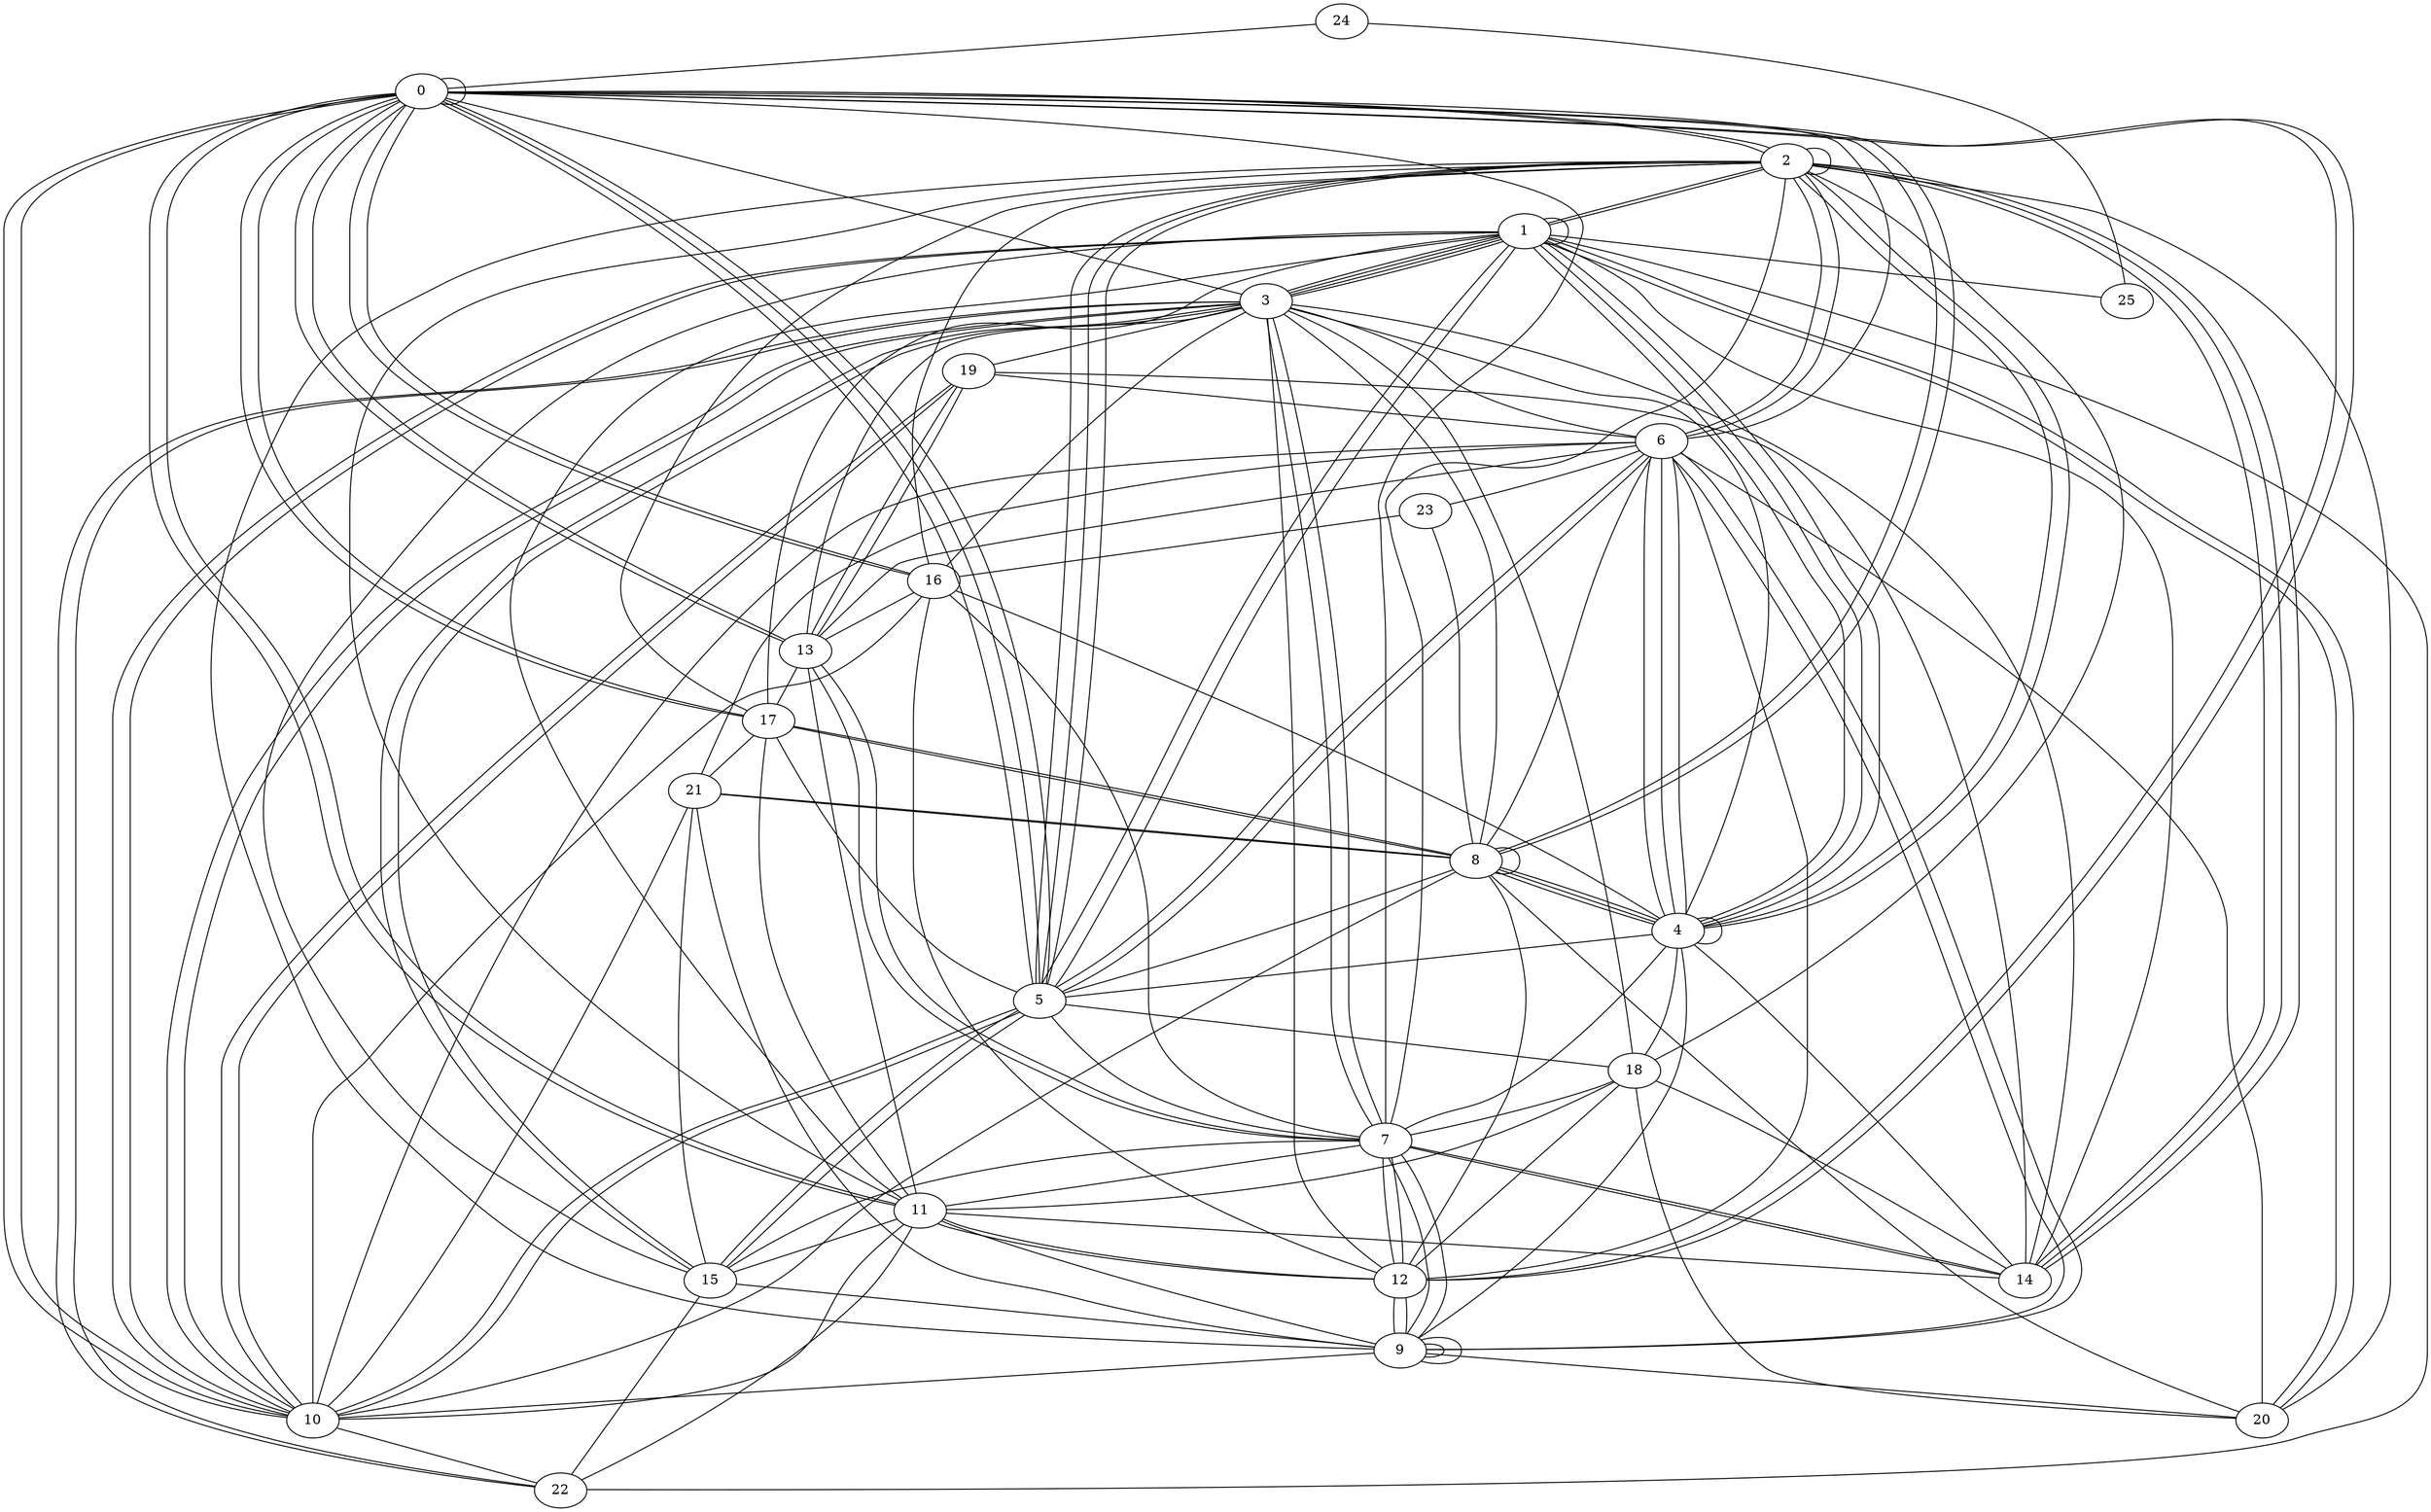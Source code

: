 graph G {
0;
1;
2;
3;
4;
5;
6;
7;
8;
9;
10;
11;
12;
13;
14;
15;
16;
17;
18;
19;
20;
21;
22;
23;
24;
25;
2--6 ;
11--2 ;
0--17 ;
10--3 ;
16--13 ;
24--0 ;
5--7 ;
1--17 ;
12--9 ;
1--11 ;
8--23 ;
4--2 ;
10--0 ;
14--18 ;
3--18 ;
4--6 ;
14--7 ;
16--12 ;
0--7 ;
0--2 ;
22--15 ;
10--16 ;
10--1 ;
10--0 ;
8--20 ;
2--2 ;
10--21 ;
22--3 ;
5--6 ;
2--4 ;
11--22 ;
6--9 ;
0--16 ;
20--1 ;
5--1 ;
6--0 ;
21--8 ;
15--9 ;
15--1 ;
5--6 ;
14--1 ;
9--7 ;
14--2 ;
3--7 ;
4--1 ;
3--19 ;
2--14 ;
7--15 ;
3--12 ;
0--5 ;
14--2 ;
4--8 ;
9--9 ;
19--10 ;
21--6 ;
21--8 ;
2--18 ;
8--8 ;
9--9 ;
3--1 ;
6--20 ;
24--25 ;
20--18 ;
7--13 ;
2--1 ;
16--3 ;
2--5 ;
22--3 ;
1--5 ;
0--8 ;
6--4 ;
18--7 ;
5--18 ;
4--14 ;
13--11 ;
1--4 ;
11--0 ;
12--9 ;
14--3 ;
9--20 ;
3--13 ;
9--6 ;
6--3 ;
0--2 ;
13--7 ;
4--4 ;
14--7 ;
6--2 ;
0--0 ;
7--4 ;
0--13 ;
0--5 ;
13--0 ;
11--10 ;
1--3 ;
0--3 ;
5--10 ;
4--8 ;
3--1 ;
8--5 ;
11--15 ;
15--3 ;
12--18 ;
6--4 ;
17--21 ;
15--21 ;
0--11 ;
11--9 ;
13--17 ;
6--23 ;
0--17 ;
6--8 ;
19--10 ;
6--13 ;
8--17 ;
5--15 ;
10--8 ;
1--25 ;
11--12 ;
19--6 ;
7--16 ;
10--3 ;
17--2 ;
23--16 ;
12--7 ;
11--17 ;
5--2 ;
3--8 ;
1--1 ;
11--12 ;
0--12 ;
2--9 ;
9--21 ;
2--5 ;
0--8 ;
4--1 ;
3--7 ;
5--10 ;
4--18 ;
4--5 ;
11--14 ;
9--4 ;
12--7 ;
7--11 ;
6--10 ;
0--12 ;
1--10 ;
8--4 ;
20--2 ;
13--19 ;
10--22 ;
1--3 ;
14--19 ;
15--3 ;
7--2 ;
5--17 ;
12--6 ;
1--2 ;
8--12 ;
3--4 ;
16--0 ;
5--15 ;
13--19 ;
9--10 ;
8--17 ;
1--20 ;
1--22 ;
9--7 ;
16--2 ;
11--18 ;
4--16 ;
5--0 ;
}
